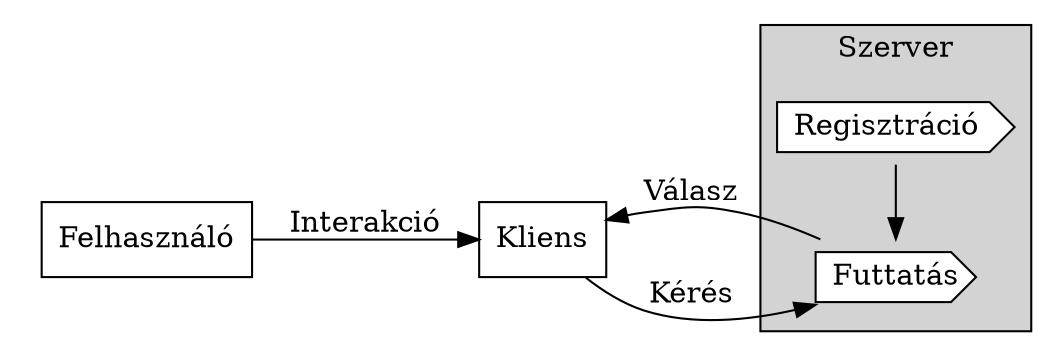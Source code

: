 digraph adv {
    graph [dpi=300]
    rankdir="LR"

    subgraph cluster_1 {
        label="Szerver"
        style="filled"
        fillcolor="lightgray"
        
        register [label="Regisztráció  ", shape="cds", style="filled", fillcolor="white"]
        run [label="Futtatás", shape="cds", style="filled", fillcolor="white"]
    }

    subgraph cluster_2 {
        style="invis"

        client [label="Kliens", shape="rectangle"]
        user [label="Felhasználó", shape="rectangle"]    
    }

    user -> client [label="Interakció"]
    client -> run [label="\n\nKérés"]
    run -> client [label="Válasz"]
    register -> run [constraint="false"]
}